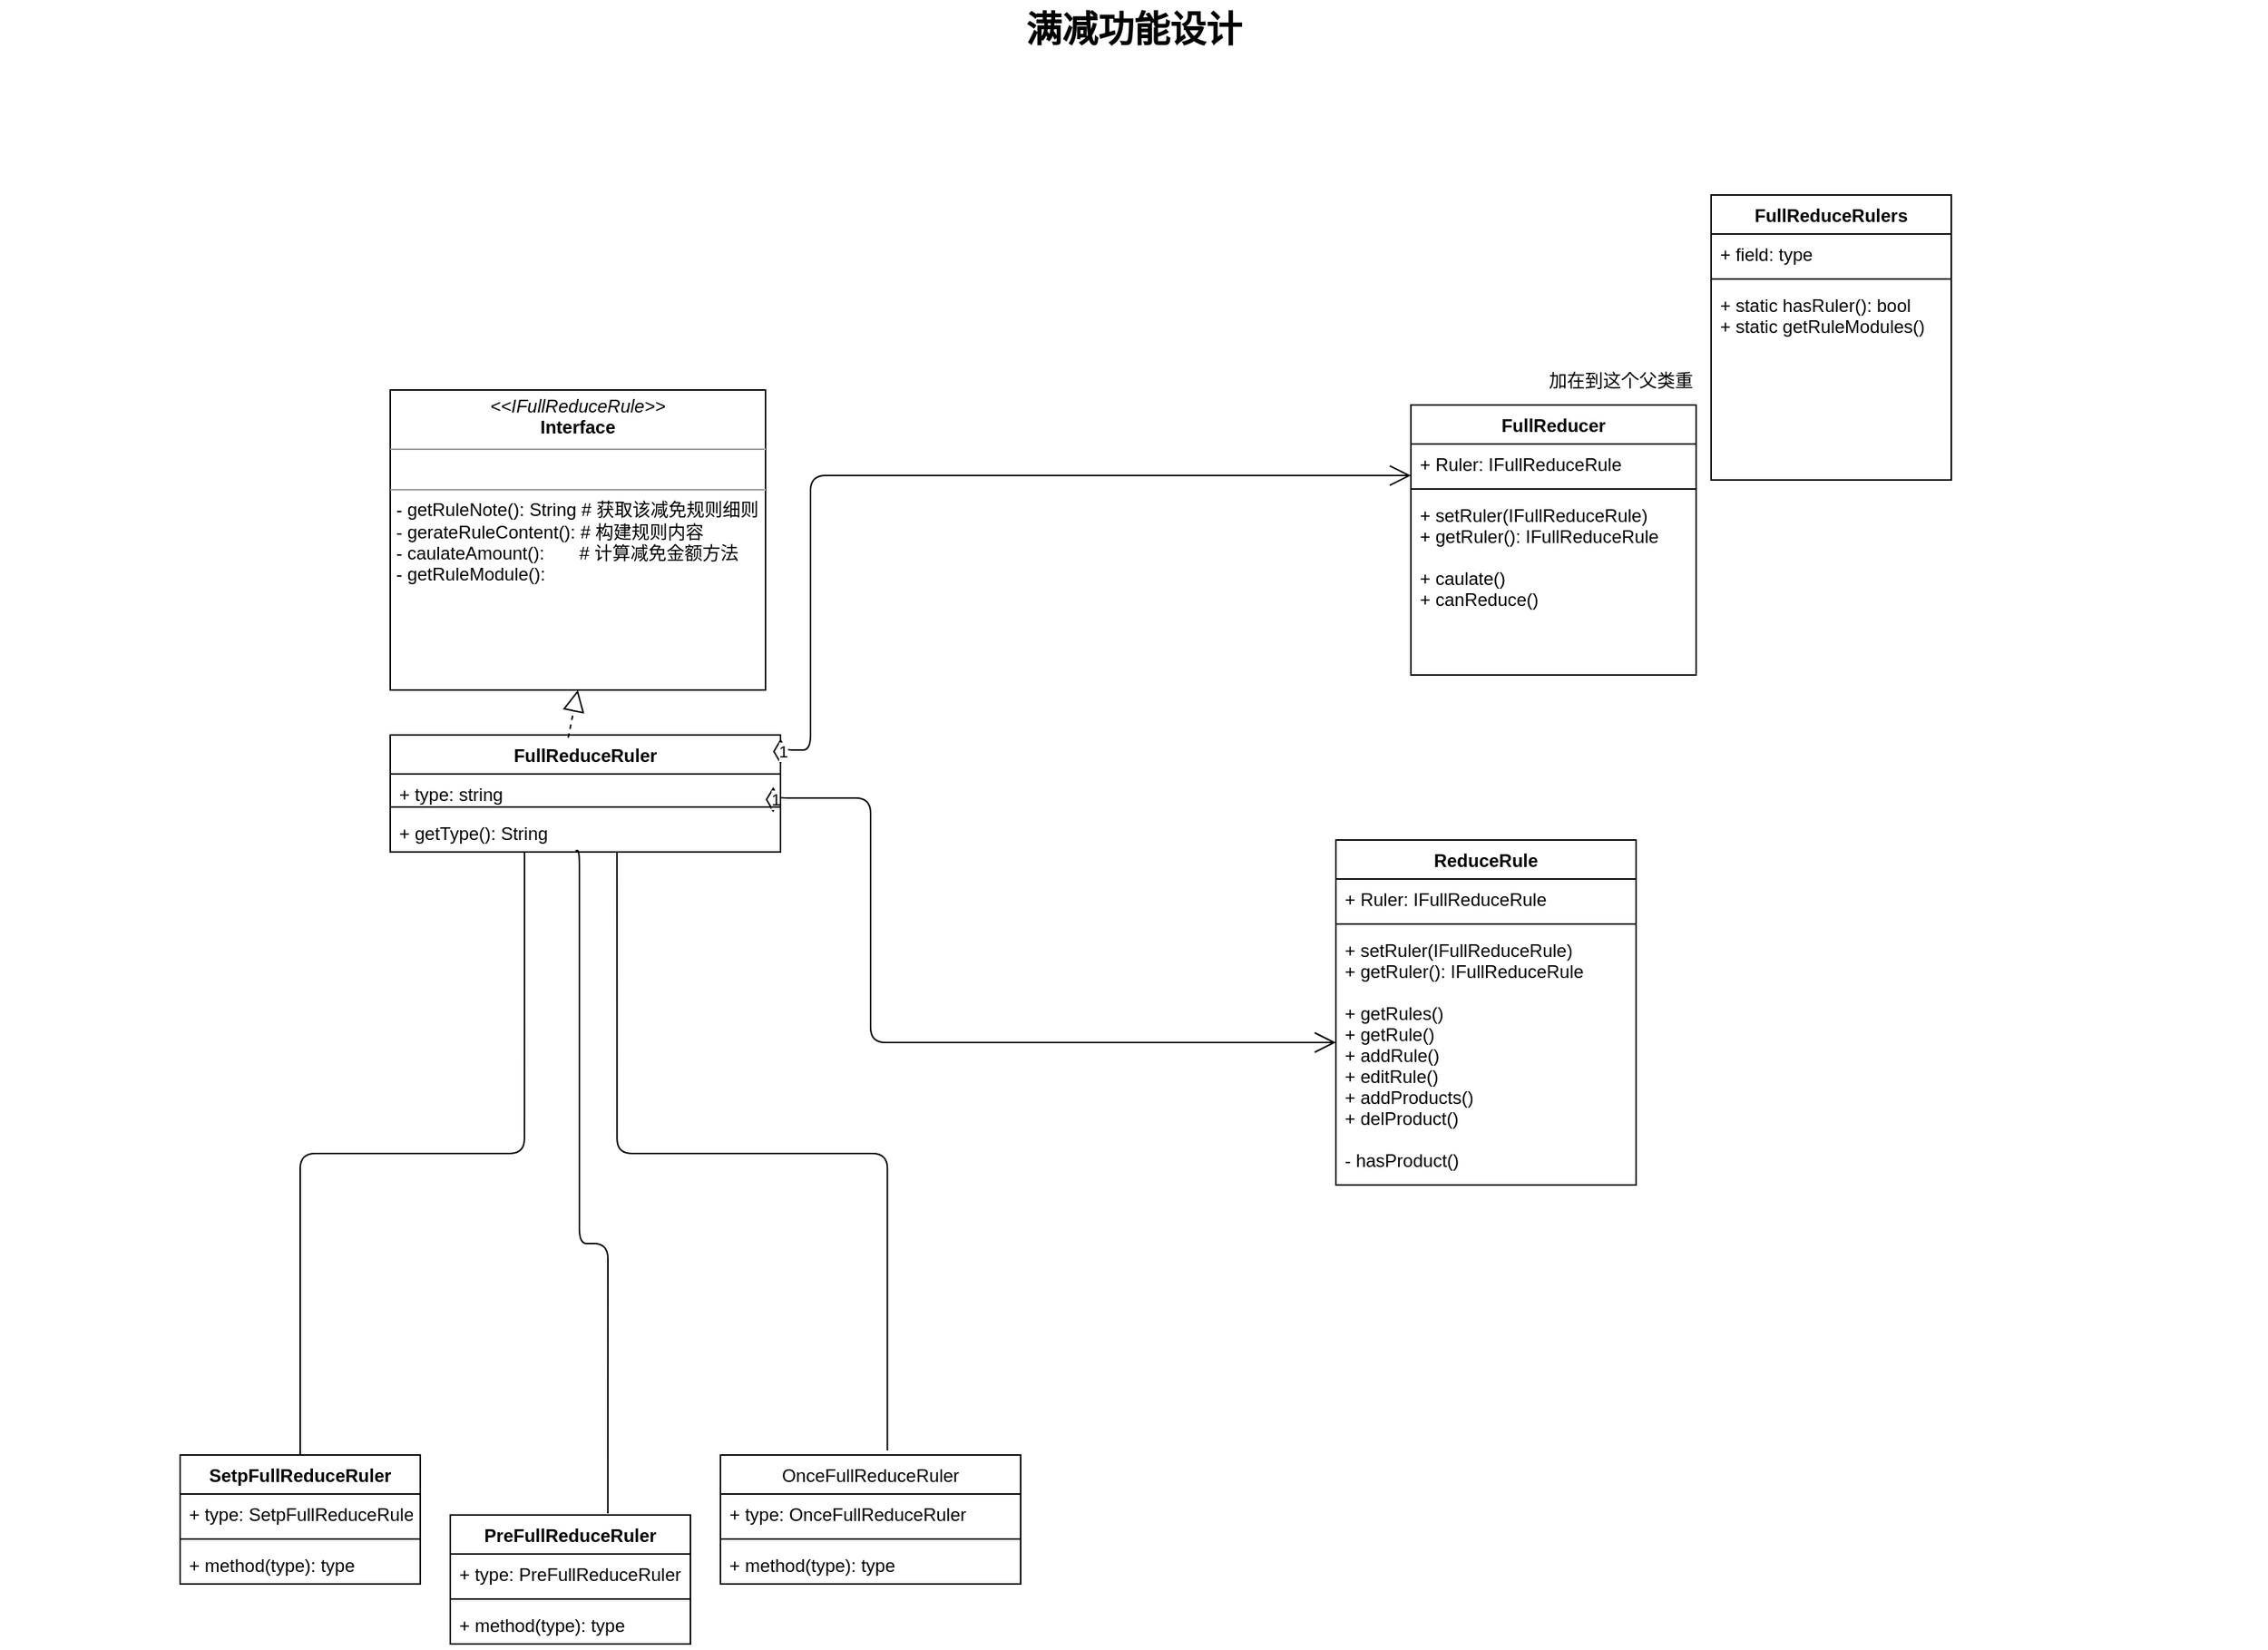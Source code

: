 <mxfile version="12.1.2" type="github" pages="1">
  <diagram name="Page-1" id="929967ad-93f9-6ef4-fab6-5d389245f69c">
    <mxGraphModel dx="1385" dy="673" grid="1" gridSize="10" guides="1" tooltips="1" connect="1" arrows="1" fold="1" page="1" pageScale="1.5" pageWidth="1169" pageHeight="826" background="none" math="0" shadow="0">
      <root>
        <mxCell id="0" style=";html=1;"/>
        <mxCell id="1" style=";html=1;" parent="0"/>
        <mxCell id="1672d66443f91eb5-23" value="满减功能设计" style="text;strokeColor=none;fillColor=none;html=1;fontSize=24;fontStyle=1;verticalAlign=middle;align=center;" parent="1" vertex="1">
          <mxGeometry x="160" width="1510" height="40" as="geometry"/>
        </mxCell>
        <mxCell id="gA-8BqA0yLMsjer2PnNH-74" value="SetpFullReduceRuler" style="swimlane;fontStyle=1;align=center;verticalAlign=top;childLayout=stackLayout;horizontal=1;startSize=26;horizontalStack=0;resizeParent=1;resizeParentMax=0;resizeLast=0;collapsible=1;marginBottom=0;" vertex="1" parent="1">
          <mxGeometry x="280" y="970" width="160" height="86" as="geometry"/>
        </mxCell>
        <mxCell id="gA-8BqA0yLMsjer2PnNH-75" value="+ type: SetpFullReduceRuler" style="text;strokeColor=none;fillColor=none;align=left;verticalAlign=top;spacingLeft=4;spacingRight=4;overflow=hidden;rotatable=0;points=[[0,0.5],[1,0.5]];portConstraint=eastwest;" vertex="1" parent="gA-8BqA0yLMsjer2PnNH-74">
          <mxGeometry y="26" width="160" height="26" as="geometry"/>
        </mxCell>
        <mxCell id="gA-8BqA0yLMsjer2PnNH-76" value="" style="line;strokeWidth=1;fillColor=none;align=left;verticalAlign=middle;spacingTop=-1;spacingLeft=3;spacingRight=3;rotatable=0;labelPosition=right;points=[];portConstraint=eastwest;" vertex="1" parent="gA-8BqA0yLMsjer2PnNH-74">
          <mxGeometry y="52" width="160" height="8" as="geometry"/>
        </mxCell>
        <mxCell id="gA-8BqA0yLMsjer2PnNH-77" value="+ method(type): type" style="text;strokeColor=none;fillColor=none;align=left;verticalAlign=top;spacingLeft=4;spacingRight=4;overflow=hidden;rotatable=0;points=[[0,0.5],[1,0.5]];portConstraint=eastwest;" vertex="1" parent="gA-8BqA0yLMsjer2PnNH-74">
          <mxGeometry y="60" width="160" height="26" as="geometry"/>
        </mxCell>
        <mxCell id="gA-8BqA0yLMsjer2PnNH-83" value="PreFullReduceRuler" style="swimlane;fontStyle=1;align=center;verticalAlign=top;childLayout=stackLayout;horizontal=1;startSize=26;horizontalStack=0;resizeParent=1;resizeParentMax=0;resizeLast=0;collapsible=1;marginBottom=0;" vertex="1" parent="1">
          <mxGeometry x="460" y="1010" width="160" height="86" as="geometry"/>
        </mxCell>
        <mxCell id="gA-8BqA0yLMsjer2PnNH-84" value="+ type: PreFullReduceRuler" style="text;strokeColor=none;fillColor=none;align=left;verticalAlign=top;spacingLeft=4;spacingRight=4;overflow=hidden;rotatable=0;points=[[0,0.5],[1,0.5]];portConstraint=eastwest;" vertex="1" parent="gA-8BqA0yLMsjer2PnNH-83">
          <mxGeometry y="26" width="160" height="26" as="geometry"/>
        </mxCell>
        <mxCell id="gA-8BqA0yLMsjer2PnNH-85" value="" style="line;strokeWidth=1;fillColor=none;align=left;verticalAlign=middle;spacingTop=-1;spacingLeft=3;spacingRight=3;rotatable=0;labelPosition=right;points=[];portConstraint=eastwest;" vertex="1" parent="gA-8BqA0yLMsjer2PnNH-83">
          <mxGeometry y="52" width="160" height="8" as="geometry"/>
        </mxCell>
        <mxCell id="gA-8BqA0yLMsjer2PnNH-86" value="+ method(type): type" style="text;strokeColor=none;fillColor=none;align=left;verticalAlign=top;spacingLeft=4;spacingRight=4;overflow=hidden;rotatable=0;points=[[0,0.5],[1,0.5]];portConstraint=eastwest;" vertex="1" parent="gA-8BqA0yLMsjer2PnNH-83">
          <mxGeometry y="60" width="160" height="26" as="geometry"/>
        </mxCell>
        <mxCell id="gA-8BqA0yLMsjer2PnNH-87" value="OnceFullReduceRuler" style="swimlane;fontStyle=0;align=center;verticalAlign=top;childLayout=stackLayout;horizontal=1;startSize=26;horizontalStack=0;resizeParent=1;resizeParentMax=0;resizeLast=0;collapsible=1;marginBottom=0;" vertex="1" parent="1">
          <mxGeometry x="640" y="970" width="200" height="86" as="geometry"/>
        </mxCell>
        <mxCell id="gA-8BqA0yLMsjer2PnNH-88" value="+ type: OnceFullReduceRuler" style="text;strokeColor=none;fillColor=none;align=left;verticalAlign=top;spacingLeft=4;spacingRight=4;overflow=hidden;rotatable=0;points=[[0,0.5],[1,0.5]];portConstraint=eastwest;fontStyle=0" vertex="1" parent="gA-8BqA0yLMsjer2PnNH-87">
          <mxGeometry y="26" width="200" height="26" as="geometry"/>
        </mxCell>
        <mxCell id="gA-8BqA0yLMsjer2PnNH-89" value="" style="line;strokeWidth=1;fillColor=none;align=left;verticalAlign=middle;spacingTop=-1;spacingLeft=3;spacingRight=3;rotatable=0;labelPosition=right;points=[];portConstraint=eastwest;fontStyle=0" vertex="1" parent="gA-8BqA0yLMsjer2PnNH-87">
          <mxGeometry y="52" width="200" height="8" as="geometry"/>
        </mxCell>
        <mxCell id="gA-8BqA0yLMsjer2PnNH-90" value="+ method(type): type" style="text;strokeColor=none;fillColor=none;align=left;verticalAlign=top;spacingLeft=4;spacingRight=4;overflow=hidden;rotatable=0;points=[[0,0.5],[1,0.5]];portConstraint=eastwest;fontStyle=0" vertex="1" parent="gA-8BqA0yLMsjer2PnNH-87">
          <mxGeometry y="60" width="200" height="26" as="geometry"/>
        </mxCell>
        <mxCell id="gA-8BqA0yLMsjer2PnNH-95" value="FullReducer" style="swimlane;fontStyle=1;align=center;verticalAlign=top;childLayout=stackLayout;horizontal=1;startSize=26;horizontalStack=0;resizeParent=1;resizeParentMax=0;resizeLast=0;collapsible=1;marginBottom=0;" vertex="1" parent="1">
          <mxGeometry x="1100" y="270" width="190" height="180" as="geometry"/>
        </mxCell>
        <mxCell id="gA-8BqA0yLMsjer2PnNH-96" value="+ Ruler: IFullReduceRule" style="text;strokeColor=none;fillColor=none;align=left;verticalAlign=top;spacingLeft=4;spacingRight=4;overflow=hidden;rotatable=0;points=[[0,0.5],[1,0.5]];portConstraint=eastwest;" vertex="1" parent="gA-8BqA0yLMsjer2PnNH-95">
          <mxGeometry y="26" width="190" height="26" as="geometry"/>
        </mxCell>
        <mxCell id="gA-8BqA0yLMsjer2PnNH-97" value="" style="line;strokeWidth=1;fillColor=none;align=left;verticalAlign=middle;spacingTop=-1;spacingLeft=3;spacingRight=3;rotatable=0;labelPosition=right;points=[];portConstraint=eastwest;" vertex="1" parent="gA-8BqA0yLMsjer2PnNH-95">
          <mxGeometry y="52" width="190" height="8" as="geometry"/>
        </mxCell>
        <mxCell id="gA-8BqA0yLMsjer2PnNH-98" value="+ setRuler(IFullReduceRule)&#xa;+ getRuler(): IFullReduceRule&#xa;&#xa;+ caulate()&#xa;+ canReduce()" style="text;strokeColor=none;fillColor=none;align=left;verticalAlign=top;spacingLeft=4;spacingRight=4;overflow=hidden;rotatable=0;points=[[0,0.5],[1,0.5]];portConstraint=eastwest;" vertex="1" parent="gA-8BqA0yLMsjer2PnNH-95">
          <mxGeometry y="60" width="190" height="120" as="geometry"/>
        </mxCell>
        <mxCell id="gA-8BqA0yLMsjer2PnNH-99" value="&lt;p style=&quot;margin: 0px ; margin-top: 4px ; text-align: center&quot;&gt;&lt;i&gt;&amp;lt;&amp;lt;&lt;/i&gt;&lt;i&gt;IFullReduceRule&lt;/i&gt;&lt;i&gt;&amp;gt;&amp;gt;&lt;/i&gt;&lt;br&gt;&lt;b&gt;Interface&lt;/b&gt;&lt;/p&gt;&lt;hr size=&quot;1&quot;&gt;&lt;p style=&quot;margin: 0px ; margin-left: 4px&quot;&gt;&lt;br&gt;&lt;/p&gt;&lt;hr size=&quot;1&quot;&gt;&lt;p style=&quot;margin: 0px ; margin-left: 4px&quot;&gt;- getRuleNote(): String # 获取该减免规则细则&lt;/p&gt;&lt;p style=&quot;margin: 0px ; margin-left: 4px&quot;&gt;- gerateRuleContent(): # 构建规则内容&lt;/p&gt;&lt;p style=&quot;margin: 0px ; margin-left: 4px&quot;&gt;- caulateAmount():&amp;nbsp; &amp;nbsp; &amp;nbsp; &amp;nbsp;# 计算减免金额方法&lt;/p&gt;&lt;p style=&quot;margin: 0px ; margin-left: 4px&quot;&gt;- getRuleModule():&lt;/p&gt;" style="verticalAlign=top;align=left;overflow=fill;fontSize=12;fontFamily=Helvetica;html=1;" vertex="1" parent="1">
          <mxGeometry x="420" y="260" width="250" height="200" as="geometry"/>
        </mxCell>
        <mxCell id="gA-8BqA0yLMsjer2PnNH-116" value="ReduceRule" style="swimlane;fontStyle=1;align=center;verticalAlign=top;childLayout=stackLayout;horizontal=1;startSize=26;horizontalStack=0;resizeParent=1;resizeParentMax=0;resizeLast=0;collapsible=1;marginBottom=0;" vertex="1" parent="1">
          <mxGeometry x="1050" y="560" width="200" height="230" as="geometry"/>
        </mxCell>
        <mxCell id="gA-8BqA0yLMsjer2PnNH-117" value="+ Ruler: IFullReduceRule" style="text;strokeColor=none;fillColor=none;align=left;verticalAlign=top;spacingLeft=4;spacingRight=4;overflow=hidden;rotatable=0;points=[[0,0.5],[1,0.5]];portConstraint=eastwest;" vertex="1" parent="gA-8BqA0yLMsjer2PnNH-116">
          <mxGeometry y="26" width="200" height="26" as="geometry"/>
        </mxCell>
        <mxCell id="gA-8BqA0yLMsjer2PnNH-118" value="" style="line;strokeWidth=1;fillColor=none;align=left;verticalAlign=middle;spacingTop=-1;spacingLeft=3;spacingRight=3;rotatable=0;labelPosition=right;points=[];portConstraint=eastwest;" vertex="1" parent="gA-8BqA0yLMsjer2PnNH-116">
          <mxGeometry y="52" width="200" height="8" as="geometry"/>
        </mxCell>
        <mxCell id="gA-8BqA0yLMsjer2PnNH-119" value="+ setRuler(IFullReduceRule)&#xa;+ getRuler(): IFullReduceRule&#xa;&#xa;+ getRules()&#xa;+ getRule()&#xa;+ addRule()&#xa;+ editRule()&#xa;+ addProducts()&#xa;+ delProduct()&#xa;&#xa;- hasProduct()" style="text;strokeColor=none;fillColor=none;align=left;verticalAlign=top;spacingLeft=4;spacingRight=4;overflow=hidden;rotatable=0;points=[[0,0.5],[1,0.5]];portConstraint=eastwest;" vertex="1" parent="gA-8BqA0yLMsjer2PnNH-116">
          <mxGeometry y="60" width="200" height="170" as="geometry"/>
        </mxCell>
        <mxCell id="gA-8BqA0yLMsjer2PnNH-120" value="FullReduceRulers" style="swimlane;fontStyle=1;align=center;verticalAlign=top;childLayout=stackLayout;horizontal=1;startSize=26;horizontalStack=0;resizeParent=1;resizeParentMax=0;resizeLast=0;collapsible=1;marginBottom=0;" vertex="1" parent="1">
          <mxGeometry x="1300" y="130" width="160" height="190" as="geometry"/>
        </mxCell>
        <mxCell id="gA-8BqA0yLMsjer2PnNH-121" value="+ field: type" style="text;strokeColor=none;fillColor=none;align=left;verticalAlign=top;spacingLeft=4;spacingRight=4;overflow=hidden;rotatable=0;points=[[0,0.5],[1,0.5]];portConstraint=eastwest;" vertex="1" parent="gA-8BqA0yLMsjer2PnNH-120">
          <mxGeometry y="26" width="160" height="26" as="geometry"/>
        </mxCell>
        <mxCell id="gA-8BqA0yLMsjer2PnNH-122" value="" style="line;strokeWidth=1;fillColor=none;align=left;verticalAlign=middle;spacingTop=-1;spacingLeft=3;spacingRight=3;rotatable=0;labelPosition=right;points=[];portConstraint=eastwest;" vertex="1" parent="gA-8BqA0yLMsjer2PnNH-120">
          <mxGeometry y="52" width="160" height="8" as="geometry"/>
        </mxCell>
        <mxCell id="gA-8BqA0yLMsjer2PnNH-123" value="+ static hasRuler(): bool&#xa;+ static getRuleModules()" style="text;strokeColor=none;fillColor=none;align=left;verticalAlign=top;spacingLeft=4;spacingRight=4;overflow=hidden;rotatable=0;points=[[0,0.5],[1,0.5]];portConstraint=eastwest;" vertex="1" parent="gA-8BqA0yLMsjer2PnNH-120">
          <mxGeometry y="60" width="160" height="130" as="geometry"/>
        </mxCell>
        <mxCell id="gA-8BqA0yLMsjer2PnNH-129" value="1" style="endArrow=open;html=1;endSize=12;startArrow=diamondThin;startSize=14;startFill=0;edgeStyle=orthogonalEdgeStyle;align=left;verticalAlign=bottom;strokeColor=#000000;exitX=0.981;exitY=-0.017;exitDx=0;exitDy=0;exitPerimeter=0;" edge="1" parent="1" source="gA-8BqA0yLMsjer2PnNH-133" target="gA-8BqA0yLMsjer2PnNH-119">
          <mxGeometry x="-1" y="3" relative="1" as="geometry">
            <mxPoint x="740" y="530" as="sourcePoint"/>
            <mxPoint x="1580" y="440" as="targetPoint"/>
            <Array as="points">
              <mxPoint x="740" y="532"/>
              <mxPoint x="740" y="695"/>
            </Array>
          </mxGeometry>
        </mxCell>
        <mxCell id="gA-8BqA0yLMsjer2PnNH-130" value="FullReduceRuler" style="swimlane;fontStyle=1;align=center;verticalAlign=top;childLayout=stackLayout;horizontal=1;startSize=26;horizontalStack=0;resizeParent=1;resizeParentMax=0;resizeLast=0;collapsible=1;marginBottom=0;" vertex="1" parent="1">
          <mxGeometry x="420" y="490" width="260" height="78" as="geometry"/>
        </mxCell>
        <mxCell id="gA-8BqA0yLMsjer2PnNH-131" value="+ type: string" style="text;strokeColor=none;fillColor=none;align=left;verticalAlign=top;spacingLeft=4;spacingRight=4;overflow=hidden;rotatable=0;points=[[0,0.5],[1,0.5]];portConstraint=eastwest;" vertex="1" parent="gA-8BqA0yLMsjer2PnNH-130">
          <mxGeometry y="26" width="260" height="18" as="geometry"/>
        </mxCell>
        <mxCell id="gA-8BqA0yLMsjer2PnNH-132" value="" style="line;strokeWidth=1;fillColor=none;align=left;verticalAlign=middle;spacingTop=-1;spacingLeft=3;spacingRight=3;rotatable=0;labelPosition=right;points=[];portConstraint=eastwest;" vertex="1" parent="gA-8BqA0yLMsjer2PnNH-130">
          <mxGeometry y="44" width="260" height="8" as="geometry"/>
        </mxCell>
        <mxCell id="gA-8BqA0yLMsjer2PnNH-133" value="+ getType(): String" style="text;strokeColor=none;fillColor=none;align=left;verticalAlign=top;spacingLeft=4;spacingRight=4;overflow=hidden;rotatable=0;points=[[0,0.5],[1,0.5]];portConstraint=eastwest;" vertex="1" parent="gA-8BqA0yLMsjer2PnNH-130">
          <mxGeometry y="52" width="260" height="26" as="geometry"/>
        </mxCell>
        <mxCell id="gA-8BqA0yLMsjer2PnNH-134" value="" style="endArrow=block;dashed=1;endFill=0;endSize=12;html=1;strokeColor=#000000;exitX=0.456;exitY=0.023;exitDx=0;exitDy=0;entryX=0.5;entryY=1;entryDx=0;entryDy=0;exitPerimeter=0;" edge="1" parent="1" source="gA-8BqA0yLMsjer2PnNH-130" target="gA-8BqA0yLMsjer2PnNH-99">
          <mxGeometry width="160" relative="1" as="geometry">
            <mxPoint x="250.08" y="700" as="sourcePoint"/>
            <mxPoint x="404.713" y="480" as="targetPoint"/>
          </mxGeometry>
        </mxCell>
        <mxCell id="gA-8BqA0yLMsjer2PnNH-135" value="" style="endArrow=none;html=1;edgeStyle=orthogonalEdgeStyle;strokeColor=#000000;entryX=0.344;entryY=1;entryDx=0;entryDy=0;entryPerimeter=0;exitX=0.5;exitY=0;exitDx=0;exitDy=0;" edge="1" parent="1" source="gA-8BqA0yLMsjer2PnNH-74" target="gA-8BqA0yLMsjer2PnNH-133">
          <mxGeometry relative="1" as="geometry">
            <mxPoint x="310" y="820" as="sourcePoint"/>
            <mxPoint x="470" y="820" as="targetPoint"/>
          </mxGeometry>
        </mxCell>
        <mxCell id="gA-8BqA0yLMsjer2PnNH-138" value="" style="endArrow=none;html=1;edgeStyle=orthogonalEdgeStyle;strokeColor=#000000;entryX=0.475;entryY=0.962;entryDx=0;entryDy=0;entryPerimeter=0;exitX=0.656;exitY=-0.012;exitDx=0;exitDy=0;exitPerimeter=0;" edge="1" parent="1" source="gA-8BqA0yLMsjer2PnNH-83" target="gA-8BqA0yLMsjer2PnNH-133">
          <mxGeometry relative="1" as="geometry">
            <mxPoint x="340" y="840" as="sourcePoint"/>
            <mxPoint x="535" y="616" as="targetPoint"/>
            <Array as="points">
              <mxPoint x="546" y="829"/>
            </Array>
          </mxGeometry>
        </mxCell>
        <mxCell id="gA-8BqA0yLMsjer2PnNH-141" value="" style="endArrow=none;html=1;edgeStyle=orthogonalEdgeStyle;strokeColor=#000000;entryX=0.581;entryY=1;entryDx=0;entryDy=0;entryPerimeter=0;exitX=0.556;exitY=-0.035;exitDx=0;exitDy=0;exitPerimeter=0;" edge="1" parent="1" source="gA-8BqA0yLMsjer2PnNH-87" target="gA-8BqA0yLMsjer2PnNH-133">
          <mxGeometry relative="1" as="geometry">
            <mxPoint x="350" y="850" as="sourcePoint"/>
            <mxPoint x="545" y="626" as="targetPoint"/>
          </mxGeometry>
        </mxCell>
        <mxCell id="gA-8BqA0yLMsjer2PnNH-147" value="加在到这个父类重" style="text;html=1;" vertex="1" parent="1">
          <mxGeometry x="1190" y="240" width="70" height="30" as="geometry"/>
        </mxCell>
        <mxCell id="gA-8BqA0yLMsjer2PnNH-151" value="1" style="endArrow=open;html=1;endSize=12;startArrow=diamondThin;startSize=14;startFill=0;edgeStyle=orthogonalEdgeStyle;align=left;verticalAlign=bottom;strokeColor=#000000;entryX=0;entryY=0.808;entryDx=0;entryDy=0;entryPerimeter=0;exitX=1;exitY=0.25;exitDx=0;exitDy=0;" edge="1" parent="1" source="gA-8BqA0yLMsjer2PnNH-130" target="gA-8BqA0yLMsjer2PnNH-96">
          <mxGeometry x="-1" y="3" relative="1" as="geometry">
            <mxPoint x="690" y="500" as="sourcePoint"/>
            <mxPoint x="1050" y="642" as="targetPoint"/>
            <Array as="points">
              <mxPoint x="700" y="500"/>
              <mxPoint x="700" y="317"/>
            </Array>
          </mxGeometry>
        </mxCell>
      </root>
    </mxGraphModel>
  </diagram>
</mxfile>

